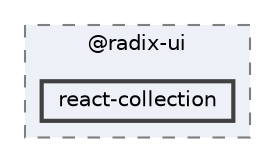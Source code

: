 digraph "C:/Users/arisc/OneDrive/Documents/GitHub/FINAL/EcoEats-Project/node_modules/@radix-ui/react-collection"
{
 // LATEX_PDF_SIZE
  bgcolor="transparent";
  edge [fontname=Helvetica,fontsize=10,labelfontname=Helvetica,labelfontsize=10];
  node [fontname=Helvetica,fontsize=10,shape=box,height=0.2,width=0.4];
  compound=true
  subgraph clusterdir_ab62ad447ec992f2fe79c76b760e4d1f {
    graph [ bgcolor="#edf0f7", pencolor="grey50", label="@radix-ui", fontname=Helvetica,fontsize=10 style="filled,dashed", URL="dir_ab62ad447ec992f2fe79c76b760e4d1f.html",tooltip=""]
  dir_21d81ac2ba9bcfa52efec9143081cca3 [label="react-collection", fillcolor="#edf0f7", color="grey25", style="filled,bold", URL="dir_21d81ac2ba9bcfa52efec9143081cca3.html",tooltip=""];
  }
}
